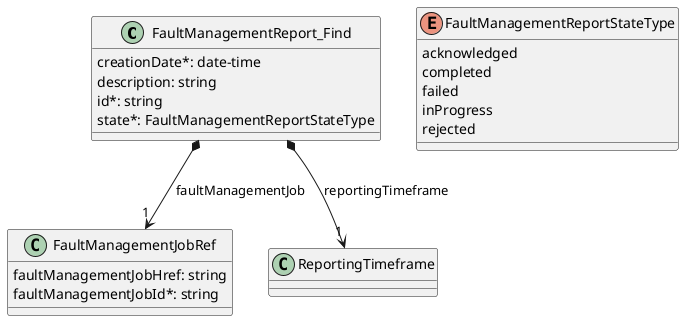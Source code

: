 @startuml useCase13Model

class FaultManagementReport_Find {
    creationDate*: date-time
    description: string
    id*: string
    state*: FaultManagementReportStateType
}

FaultManagementReport_Find *--> "1" FaultManagementJobRef : faultManagementJob
FaultManagementReport_Find *--> "1" ReportingTimeframe : reportingTimeframe

enum FaultManagementReportStateType {

    acknowledged
    completed
    failed
    inProgress
    rejected
}

class FaultManagementJobRef {

    faultManagementJobHref: string
    faultManagementJobId*: string
}

@enduml
